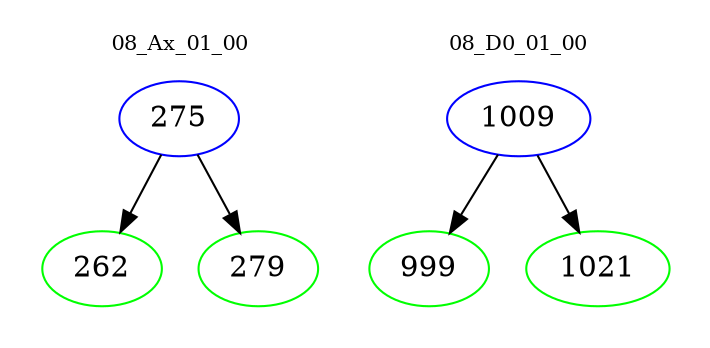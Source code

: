 digraph{
subgraph cluster_0 {
color = white
label = "08_Ax_01_00";
fontsize=10;
T0_275 [label="275", color="blue"]
T0_275 -> T0_262 [color="black"]
T0_262 [label="262", color="green"]
T0_275 -> T0_279 [color="black"]
T0_279 [label="279", color="green"]
}
subgraph cluster_1 {
color = white
label = "08_D0_01_00";
fontsize=10;
T1_1009 [label="1009", color="blue"]
T1_1009 -> T1_999 [color="black"]
T1_999 [label="999", color="green"]
T1_1009 -> T1_1021 [color="black"]
T1_1021 [label="1021", color="green"]
}
}
